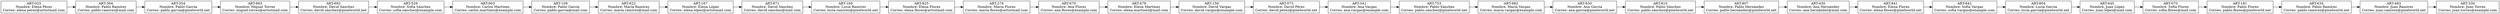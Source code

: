 digraph G {
    charset="utf-8"
    rankdir=LR;
    node[shape=record, height=.1]
    nodo1[label="ART-033\nNombre: Elena Pérez\nCorreo: elena.pérez@artistmail.com"];
    nodo2[label="ART-364\nNombre: Pablo Ramírez\nCorreo: pablo.ramírez@mail.com"];
    nodo3[label="ART-354\nNombre: Pablo García\nCorreo: pablo.garcía@pixelworld.net"];
    nodo4[label="ART-883\nNombre: Miguel Torres\nCorreo: miguel.torres@artistmail.com"];
    nodo5[label="ART-692\nNombre: David Sánchez\nCorreo: david.sánchez@pixelworld.net"];
    nodo6[label="ART-529\nNombre: Sofía Sánchez\nCorreo: sofía.sánchez@example.com"];
    nodo7[label="ART-803\nNombre: Carlos Martínez\nCorreo: carlos.martínez@example.com"];
    nodo8[label="ART-109\nNombre: Pablo García\nCorreo: pablo.garcía@mail.com"];
    nodo9[label="ART-622\nNombre: María Ramírez\nCorreo: maría.ramírez@mail.com"];
    nodo10[label="ART-167\nNombre: Elena López\nCorreo: elena.lópez@artistmail.com"];
    nodo11[label="ART-871\nNombre: David Sánchez\nCorreo: david.sánchez@mail.com"];
    nodo12[label="ART-160\nNombre: Lucía Ramírez\nCorreo: lucía.ramírez@pixelworld.net"];
    nodo13[label="ART-825\nNombre: Elena Flores\nCorreo: elena.flores@artistmail.com"];
    nodo14[label="ART-276\nNombre: María Flores\nCorreo: maría.flores@artistmail.com"];
    nodo15[label="ART-670\nNombre: Ana Flores\nCorreo: ana.flores@example.com"];
    nodo16[label="ART-479\nNombre: Elena Martínez\nCorreo: elena.martínez@mail.com"];
    nodo17[label="ART-156\nNombre: David Vargas\nCorreo: david.vargas@example.com"];
    nodo18[label="ART-573\nNombre: David Pérez\nCorreo: david.pérez@pixelworld.net"];
    nodo19[label="ART-341\nNombre: Ana Vargas\nCorreo: ana.vargas@example.com"];
    nodo20[label="ART-753\nNombre: Pablo Sánchez\nCorreo: pablo.sánchez@pixelworld.net"];
    nodo21[label="ART-982\nNombre: María Vargas\nCorreo: maría.vargas@example.com"];
    nodo22[label="ART-830\nNombre: Ana García\nCorreo: ana.garcía@pixelworld.net"];
    nodo23[label="ART-810\nNombre: Pablo Sánchez\nCorreo: pablo.sánchez@pixelworld.net"];
    nodo24[label="ART-807\nNombre: Pablo Hernández\nCorreo: pablo.hernández@pixelworld.net"];
    nodo25[label="ART-430\nNombre: Ana Hernández\nCorreo: ana.hernández@mail.com"];
    nodo26[label="ART-841\nNombre: Elena Flores\nCorreo: elena.flores@pixelworld.net"];
    nodo27[label="ART-842\nNombre: Sofía Vargas\nCorreo: sofía.vargas@example.com"];
    nodo28[label="ART-804\nNombre: Lucía García\nCorreo: lucía.garcía@pixelworld.net"];
    nodo29[label="ART-645\nNombre: Juan López\nCorreo: juan.lópez@mail.com"];
    nodo30[label="ART-070\nNombre: Sofía Flores\nCorreo: sofía.flores@mail.com"];
    nodo31[label="ART-181\nNombre: Pablo Flores\nCorreo: pablo.flores@pixelworld.net"];
    nodo32[label="ART-634\nNombre: Pablo Ramírez\nCorreo: pablo.ramírez@pixelworld.net"];
    nodo33[label="ART-483\nNombre: Juan Ramírez\nCorreo: juan.ramírez@pixelworld.net"];
    nodo34[label="ART-330\nNombre: Juan Torres\nCorreo: juan.torres@example.com"];
    nodo1 -> nodo2;
    nodo2 -> nodo3;
    nodo3 -> nodo4;
    nodo4 -> nodo5;
    nodo5 -> nodo6;
    nodo6 -> nodo7;
    nodo7 -> nodo8;
    nodo8 -> nodo9;
    nodo9 -> nodo10;
    nodo10 -> nodo11;
    nodo11 -> nodo12;
    nodo12 -> nodo13;
    nodo13 -> nodo14;
    nodo14 -> nodo15;
    nodo15 -> nodo16;
    nodo16 -> nodo17;
    nodo17 -> nodo18;
    nodo18 -> nodo19;
    nodo19 -> nodo20;
    nodo20 -> nodo21;
    nodo21 -> nodo22;
    nodo22 -> nodo23;
    nodo23 -> nodo24;
    nodo24 -> nodo25;
    nodo25 -> nodo26;
    nodo26 -> nodo27;
    nodo27 -> nodo28;
    nodo28 -> nodo29;
    nodo29 -> nodo30;
    nodo30 -> nodo31;
    nodo31 -> nodo32;
    nodo32 -> nodo33;
    nodo33 -> nodo34;
}